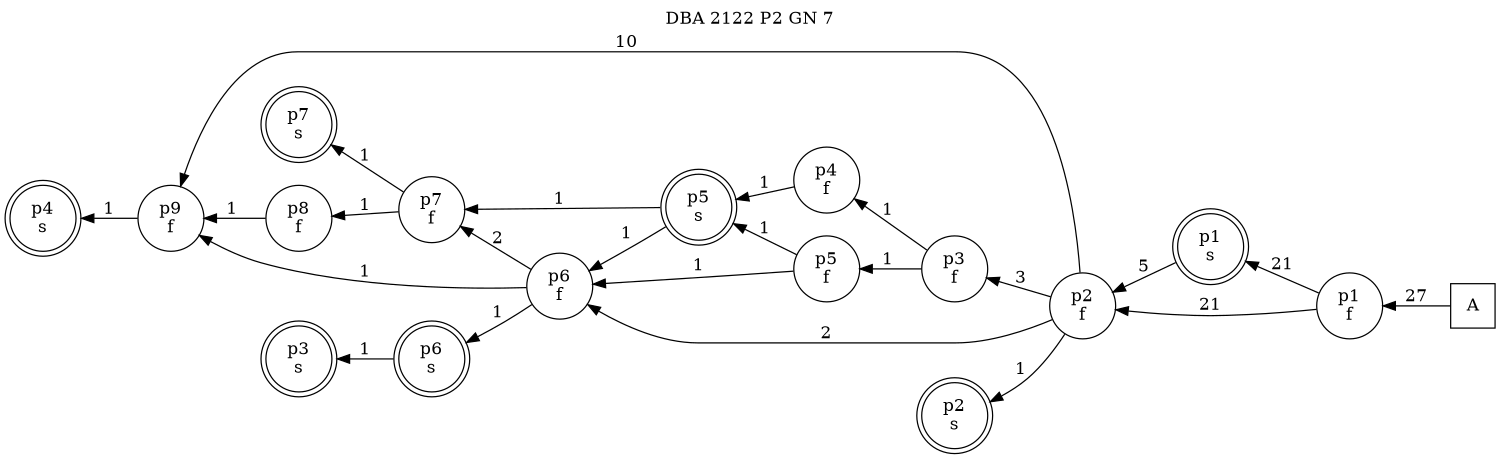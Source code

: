 digraph DBA_2122_P2_GN_7_LOW {
labelloc="tl"
label= " DBA 2122 P2 GN 7 "
rankdir="RL";
graph [ size=" 10 , 10 !"]

"A" [shape="square" label="A"]
"p1_f" [shape="circle" label="p1
f"]
"p1_s" [shape="doublecircle" label="p1
s"]
"p2_f" [shape="circle" label="p2
f"]
"p9_f" [shape="circle" label="p9
f"]
"p3_f" [shape="circle" label="p3
f"]
"p5_f" [shape="circle" label="p5
f"]
"p6_f" [shape="circle" label="p6
f"]
"p2_s" [shape="doublecircle" label="p2
s"]
"p4_f" [shape="circle" label="p4
f"]
"p5_s" [shape="doublecircle" label="p5
s"]
"p6_s" [shape="doublecircle" label="p6
s"]
"p3_s" [shape="doublecircle" label="p3
s"]
"p7_f" [shape="circle" label="p7
f"]
"p8_f" [shape="circle" label="p8
f"]
"p4_s" [shape="doublecircle" label="p4
s"]
"p7_s" [shape="doublecircle" label="p7
s"]
"A" -> "p1_f" [ label=27]
"p1_f" -> "p1_s" [ label=21]
"p1_f" -> "p2_f" [ label=21]
"p1_s" -> "p2_f" [ label=5]
"p2_f" -> "p9_f" [ label=10]
"p2_f" -> "p3_f" [ label=3]
"p2_f" -> "p6_f" [ label=2]
"p2_f" -> "p2_s" [ label=1]
"p9_f" -> "p4_s" [ label=1]
"p3_f" -> "p5_f" [ label=1]
"p3_f" -> "p4_f" [ label=1]
"p5_f" -> "p6_f" [ label=1]
"p5_f" -> "p5_s" [ label=1]
"p6_f" -> "p9_f" [ label=1]
"p6_f" -> "p6_s" [ label=1]
"p6_f" -> "p7_f" [ label=2]
"p4_f" -> "p5_s" [ label=1]
"p5_s" -> "p6_f" [ label=1]
"p5_s" -> "p7_f" [ label=1]
"p6_s" -> "p3_s" [ label=1]
"p7_f" -> "p8_f" [ label=1]
"p7_f" -> "p7_s" [ label=1]
"p8_f" -> "p9_f" [ label=1]
}

